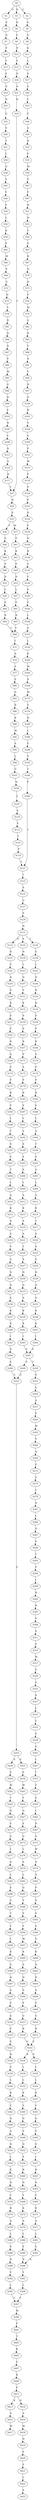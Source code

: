 strict digraph  {
	S0 -> S1 [ label = G ];
	S0 -> S2 [ label = E ];
	S0 -> S3 [ label = D ];
	S1 -> S4 [ label = E ];
	S2 -> S5 [ label = G ];
	S3 -> S6 [ label = R ];
	S4 -> S7 [ label = G ];
	S5 -> S8 [ label = V ];
	S6 -> S9 [ label = F ];
	S7 -> S10 [ label = F ];
	S8 -> S11 [ label = Q ];
	S9 -> S12 [ label = N ];
	S10 -> S13 [ label = F ];
	S11 -> S14 [ label = L ];
	S12 -> S15 [ label = Y ];
	S13 -> S16 [ label = E ];
	S14 -> S17 [ label = E ];
	S15 -> S18 [ label = N ];
	S16 -> S19 [ label = N ];
	S17 -> S20 [ label = V ];
	S18 -> S21 [ label = A ];
	S19 -> S22 [ label = N ];
	S20 -> S23 [ label = L ];
	S21 -> S24 [ label = R ];
	S22 -> S25 [ label = G ];
	S23 -> S26 [ label = F ];
	S24 -> S27 [ label = Y ];
	S25 -> S28 [ label = V ];
	S26 -> S29 [ label = A ];
	S27 -> S30 [ label = N ];
	S28 -> S31 [ label = T ];
	S29 -> S32 [ label = R ];
	S30 -> S33 [ label = P ];
	S31 -> S34 [ label = L ];
	S32 -> S35 [ label = P ];
	S33 -> S36 [ label = F ];
	S33 -> S37 [ label = M ];
	S34 -> S38 [ label = Q ];
	S35 -> S39 [ label = M ];
	S36 -> S40 [ label = P ];
	S37 -> S41 [ label = P ];
	S38 -> S42 [ label = V ];
	S39 -> S43 [ label = P ];
	S40 -> S44 [ label = K ];
	S41 -> S45 [ label = K ];
	S42 -> S46 [ label = Y ];
	S43 -> S47 [ label = P ];
	S44 -> S48 [ label = P ];
	S45 -> S49 [ label = P ];
	S46 -> S50 [ label = F ];
	S47 -> S51 [ label = H ];
	S48 -> S52 [ label = D ];
	S49 -> S53 [ label = D ];
	S50 -> S54 [ label = I ];
	S51 -> S55 [ label = H ];
	S52 -> S56 [ label = L ];
	S53 -> S57 [ label = L ];
	S54 -> S58 [ label = K ];
	S55 -> S59 [ label = Y ];
	S56 -> S60 [ label = P ];
	S57 -> S61 [ label = P ];
	S58 -> S62 [ label = P ];
	S59 -> S63 [ label = S ];
	S60 -> S64 [ label = R ];
	S61 -> S65 [ label = R ];
	S62 -> S66 [ label = M ];
	S63 -> S67 [ label = R ];
	S64 -> S68 [ label = Y ];
	S65 -> S68 [ label = Y ];
	S66 -> S69 [ label = P ];
	S67 -> S70 [ label = Q ];
	S68 -> S71 [ label = I ];
	S69 -> S72 [ label = C ];
	S70 -> S73 [ label = H ];
	S71 -> S74 [ label = A ];
	S72 -> S75 [ label = H ];
	S73 -> S76 [ label = P ];
	S74 -> S77 [ label = P ];
	S75 -> S78 [ label = Y ];
	S76 -> S79 [ label = M ];
	S77 -> S80 [ label = E ];
	S78 -> S81 [ label = R ];
	S79 -> S82 [ label = G ];
	S80 -> S83 [ label = G ];
	S81 -> S84 [ label = Q ];
	S82 -> S85 [ label = R ];
	S83 -> S86 [ label = R ];
	S84 -> S87 [ label = N ];
	S85 -> S88 [ label = Y ];
	S86 -> S89 [ label = K ];
	S87 -> S90 [ label = Y ];
	S88 -> S91 [ label = N ];
	S89 -> S92 [ label = M ];
	S90 -> S93 [ label = M ];
	S91 -> S94 [ label = Y ];
	S92 -> S95 [ label = A ];
	S93 -> S96 [ label = G ];
	S94 -> S97 [ label = N ];
	S95 -> S98 [ label = L ];
	S96 -> S99 [ label = R ];
	S97 -> S100 [ label = P ];
	S98 -> S101 [ label = G ];
	S99 -> S102 [ label = F ];
	S100 -> S103 [ label = R ];
	S101 -> S104 [ label = N ];
	S102 -> S105 [ label = N ];
	S103 -> S106 [ label = Y ];
	S104 -> S107 [ label = L ];
	S105 -> S108 [ label = Y ];
	S106 -> S109 [ label = G ];
	S107 -> S110 [ label = E ];
	S108 -> S111 [ label = N ];
	S109 -> S112 [ label = P ];
	S110 -> S113 [ label = V ];
	S111 -> S114 [ label = A ];
	S112 -> S115 [ label = M ];
	S113 -> S116 [ label = T ];
	S114 -> S117 [ label = R ];
	S115 -> S118 [ label = P ];
	S116 -> S119 [ label = P ];
	S117 -> S27 [ label = Y ];
	S118 -> S120 [ label = P ];
	S119 -> S121 [ label = T ];
	S120 -> S122 [ label = P ];
	S121 -> S123 [ label = I ];
	S122 -> S124 [ label = D ];
	S123 -> S125 [ label = S ];
	S124 -> S126 [ label = F ];
	S125 -> S127 [ label = G ];
	S126 -> S128 [ label = H ];
	S127 -> S129 [ label = P ];
	S128 -> S130 [ label = R ];
	S129 -> S131 [ label = N ];
	S130 -> S132 [ label = Y ];
	S131 -> S133 [ label = N ];
	S131 -> S134 [ label = T ];
	S131 -> S135 [ label = S ];
	S132 -> S136 [ label = F ];
	S133 -> S137 [ label = N ];
	S134 -> S138 [ label = G ];
	S135 -> S139 [ label = N ];
	S136 -> S140 [ label = V ];
	S137 -> S141 [ label = V ];
	S138 -> S142 [ label = L ];
	S139 -> S143 [ label = I ];
	S140 -> S144 [ label = P ];
	S141 -> S145 [ label = N ];
	S142 -> S146 [ label = N ];
	S143 -> S147 [ label = D ];
	S144 -> S148 [ label = L ];
	S145 -> S149 [ label = S ];
	S146 -> S150 [ label = H ];
	S147 -> S151 [ label = V ];
	S148 -> S152 [ label = G ];
	S149 -> S153 [ label = K ];
	S150 -> S154 [ label = K ];
	S151 -> S155 [ label = K ];
	S152 -> S156 [ label = L ];
	S153 -> S157 [ label = P ];
	S154 -> S158 [ label = P ];
	S155 -> S159 [ label = P ];
	S156 -> S160 [ label = K ];
	S157 -> S161 [ label = P ];
	S158 -> S162 [ label = P ];
	S159 -> S163 [ label = S ];
	S160 -> S164 [ label = M ];
	S161 -> S165 [ label = K ];
	S162 -> S166 [ label = R ];
	S163 -> S167 [ label = R ];
	S164 -> S168 [ label = A ];
	S165 -> S169 [ label = Q ];
	S166 -> S170 [ label = A ];
	S167 -> S171 [ label = P ];
	S168 -> S172 [ label = M ];
	S169 -> S173 [ label = V ];
	S170 -> S174 [ label = P ];
	S171 -> S175 [ label = A ];
	S172 -> S176 [ label = G ];
	S173 -> S177 [ label = P ];
	S174 -> S178 [ label = P ];
	S175 -> S179 [ label = P ];
	S176 -> S180 [ label = N ];
	S177 -> S181 [ label = K ];
	S178 -> S182 [ label = R ];
	S179 -> S183 [ label = R ];
	S180 -> S184 [ label = L ];
	S181 -> S185 [ label = P ];
	S182 -> S186 [ label = P ];
	S183 -> S187 [ label = P ];
	S184 -> S188 [ label = E ];
	S185 -> S189 [ label = L ];
	S186 -> S190 [ label = L ];
	S187 -> S191 [ label = L ];
	S188 -> S192 [ label = V ];
	S189 -> S193 [ label = T ];
	S190 -> S194 [ label = A ];
	S191 -> S195 [ label = V ];
	S192 -> S196 [ label = T ];
	S193 -> S197 [ label = S ];
	S194 -> S198 [ label = T ];
	S195 -> S199 [ label = S ];
	S196 -> S200 [ label = P ];
	S197 -> S201 [ label = E ];
	S198 -> S202 [ label = E ];
	S199 -> S203 [ label = E ];
	S200 -> S121 [ label = T ];
	S201 -> S204 [ label = T ];
	S202 -> S205 [ label = A ];
	S203 -> S206 [ label = E ];
	S204 -> S207 [ label = L ];
	S205 -> S208 [ label = L ];
	S206 -> S209 [ label = L ];
	S207 -> S210 [ label = A ];
	S208 -> S211 [ label = A ];
	S209 -> S212 [ label = A ];
	S210 -> S213 [ label = K ];
	S211 -> S214 [ label = R ];
	S212 -> S215 [ label = R ];
	S213 -> S216 [ label = S ];
	S214 -> S217 [ label = T ];
	S215 -> S218 [ label = A ];
	S216 -> S219 [ label = A ];
	S217 -> S220 [ label = A ];
	S218 -> S221 [ label = A ];
	S219 -> S222 [ label = V ];
	S220 -> S223 [ label = A ];
	S221 -> S224 [ label = T ];
	S222 -> S225 [ label = A ];
	S223 -> S226 [ label = S ];
	S224 -> S227 [ label = S ];
	S225 -> S228 [ label = Q ];
	S226 -> S229 [ label = H ];
	S227 -> S230 [ label = H ];
	S228 -> S231 [ label = Q ];
	S229 -> S232 [ label = Q ];
	S230 -> S233 [ label = Q ];
	S231 -> S234 [ label = A ];
	S232 -> S235 [ label = A ];
	S233 -> S236 [ label = A ];
	S234 -> S237 [ label = K ];
	S235 -> S238 [ label = K ];
	S236 -> S239 [ label = K ];
	S237 -> S240 [ label = K ];
	S238 -> S241 [ label = K ];
	S239 -> S242 [ label = K ];
	S240 -> S243 [ label = I ];
	S241 -> S244 [ label = I ];
	S242 -> S245 [ label = I ];
	S243 -> S246 [ label = S ];
	S244 -> S247 [ label = S ];
	S245 -> S247 [ label = S ];
	S246 -> S248 [ label = S ];
	S247 -> S249 [ label = S ];
	S247 -> S250 [ label = T ];
	S248 -> S251 [ label = G ];
	S249 -> S251 [ label = G ];
	S250 -> S252 [ label = G ];
	S251 -> S253 [ label = E ];
	S252 -> S254 [ label = E ];
	S253 -> S255 [ label = S ];
	S253 -> S256 [ label = A ];
	S254 -> S257 [ label = A ];
	S255 -> S258 [ label = E ];
	S256 -> S259 [ label = E ];
	S257 -> S260 [ label = E ];
	S258 -> S261 [ label = W ];
	S259 -> S262 [ label = W ];
	S260 -> S263 [ label = W ];
	S261 -> S264 [ label = T ];
	S262 -> S265 [ label = T ];
	S263 -> S266 [ label = V ];
	S264 -> S267 [ label = Q ];
	S265 -> S268 [ label = Q ];
	S266 -> S269 [ label = Q ];
	S267 -> S270 [ label = E ];
	S268 -> S271 [ label = E ];
	S269 -> S272 [ label = E ];
	S270 -> S273 [ label = G ];
	S271 -> S274 [ label = G ];
	S272 -> S275 [ label = G ];
	S273 -> S276 [ label = L ];
	S274 -> S277 [ label = L ];
	S275 -> S278 [ label = L ];
	S276 -> S279 [ label = S ];
	S277 -> S280 [ label = A ];
	S278 -> S281 [ label = A ];
	S279 -> S282 [ label = L ];
	S280 -> S283 [ label = L ];
	S281 -> S284 [ label = L ];
	S282 -> S285 [ label = Q ];
	S283 -> S286 [ label = E ];
	S284 -> S287 [ label = Q ];
	S285 -> S288 [ label = V ];
	S286 -> S289 [ label = V ];
	S287 -> S290 [ label = V ];
	S288 -> S291 [ label = S ];
	S289 -> S292 [ label = T ];
	S290 -> S293 [ label = T ];
	S291 -> S294 [ label = F ];
	S292 -> S295 [ label = F ];
	S293 -> S296 [ label = F ];
	S294 -> S297 [ label = M ];
	S295 -> S298 [ label = L ];
	S296 -> S299 [ label = I ];
	S297 -> S300 [ label = K ];
	S298 -> S301 [ label = K ];
	S299 -> S302 [ label = H ];
	S300 -> S303 [ label = A ];
	S301 -> S304 [ label = A ];
	S302 -> S305 [ label = R ];
	S303 -> S306 [ label = H ];
	S304 -> S307 [ label = H ];
	S305 -> S308 [ label = S ];
	S306 -> S309 [ label = A ];
	S307 -> S310 [ label = A ];
	S308 -> S311 [ label = S ];
	S309 -> S312 [ label = P ];
	S310 -> S313 [ label = P ];
	S311 -> S314 [ label = E ];
	S312 -> S315 [ label = G ];
	S313 -> S316 [ label = G ];
	S314 -> S317 [ label = W ];
	S315 -> S318 [ label = R ];
	S316 -> S319 [ label = E ];
	S317 -> S320 [ label = G ];
	S318 -> S321 [ label = E ];
	S319 -> S322 [ label = E ];
	S320 -> S323 [ label = V ];
	S321 -> S324 [ label = R ];
	S321 -> S325 [ label = S ];
	S322 -> S326 [ label = R ];
	S323 -> S327 [ label = S ];
	S324 -> S328 [ label = L ];
	S325 -> S329 [ label = L ];
	S326 -> S330 [ label = V ];
	S327 -> S331 [ label = L ];
	S328 -> S332 [ label = L ];
	S329 -> S333 [ label = L ];
	S330 -> S334 [ label = L ];
	S331 -> S335 [ label = C ];
	S332 -> S336 [ label = K ];
	S333 -> S337 [ label = K ];
	S334 -> S338 [ label = K ];
	S335 -> S339 [ label = V ];
	S336 -> S340 [ label = Y ];
	S337 -> S341 [ label = Y ];
	S338 -> S342 [ label = Y ];
	S339 -> S343 [ label = S ];
	S340 -> S344 [ label = Q ];
	S341 -> S345 [ label = Q ];
	S342 -> S346 [ label = Q ];
	S343 -> S347 [ label = L ];
	S344 -> S348 [ label = P ];
	S345 -> S349 [ label = P ];
	S346 -> S350 [ label = A ];
	S347 -> S351 [ label = I ];
	S348 -> S352 [ label = Q ];
	S349 -> S353 [ label = Q ];
	S350 -> S354 [ label = Q ];
	S351 -> S355 [ label = F ];
	S352 -> S356 [ label = V ];
	S353 -> S357 [ label = I ];
	S354 -> S358 [ label = L ];
	S355 -> S359 [ label = S ];
	S356 -> S360 [ label = R ];
	S357 -> S361 [ label = R ];
	S358 -> S362 [ label = K ];
	S359 -> S363 [ label = L ];
	S360 -> S364 [ label = N ];
	S361 -> S365 [ label = N ];
	S362 -> S366 [ label = N ];
	S363 -> S367 [ label = D ];
	S364 -> S368 [ label = F ];
	S365 -> S369 [ label = F ];
	S366 -> S370 [ label = Y ];
	S367 -> S371 [ label = A ];
	S368 -> S372 [ label = R ];
	S369 -> S373 [ label = R ];
	S370 -> S374 [ label = R ];
	S371 -> S375 [ label = W ];
	S372 -> S376 [ label = A ];
	S373 -> S377 [ label = A ];
	S374 -> S378 [ label = A ];
	S375 -> S379 [ label = A ];
	S376 -> S380 [ label = L ];
	S377 -> S381 [ label = L ];
	S378 -> S382 [ label = L ];
	S379 -> S383 [ label = A ];
	S380 -> S384 [ label = E ];
	S381 -> S385 [ label = E ];
	S382 -> S386 [ label = E ];
	S383 -> S387 [ label = P ];
	S384 -> S388 [ label = N ];
	S385 -> S388 [ label = N ];
	S386 -> S389 [ label = N ];
	S387 -> S390 [ label = S ];
	S388 -> S391 [ label = V ];
	S389 -> S392 [ label = V ];
	S390 -> S393 [ label = S ];
	S391 -> S394 [ label = L ];
	S392 -> S395 [ label = L ];
	S393 -> S396 [ label = G ];
	S394 -> S397 [ label = C ];
	S395 -> S397 [ label = C ];
	S396 -> S398 [ label = V ];
	S397 -> S399 [ label = M ];
	S398 -> S400 [ label = K ];
	S399 -> S401 [ label = P ];
	S400 -> S402 [ label = A ];
	S401 -> S403 [ label = T ];
	S402 -> S404 [ label = H ];
	S403 -> S405 [ label = K ];
	S404 -> S406 [ label = A ];
	S405 -> S407 [ label = E ];
	S406 -> S408 [ label = P ];
	S407 -> S409 [ label = K ];
	S408 -> S410 [ label = G ];
	S409 -> S411 [ label = P ];
	S410 -> S412 [ label = R ];
	S411 -> S413 [ label = K ];
	S411 -> S414 [ label = N ];
	S412 -> S321 [ label = E ];
	S413 -> S415 [ label = A ];
	S414 -> S416 [ label = A ];
	S415 -> S417 [ label = M ];
	S416 -> S418 [ label = M ];
	S418 -> S419 [ label = N ];
	S419 -> S420 [ label = E ];
	S420 -> S421 [ label = E ];
	S421 -> S422 [ label = L ];
	S422 -> S423 [ label = S ];
}
